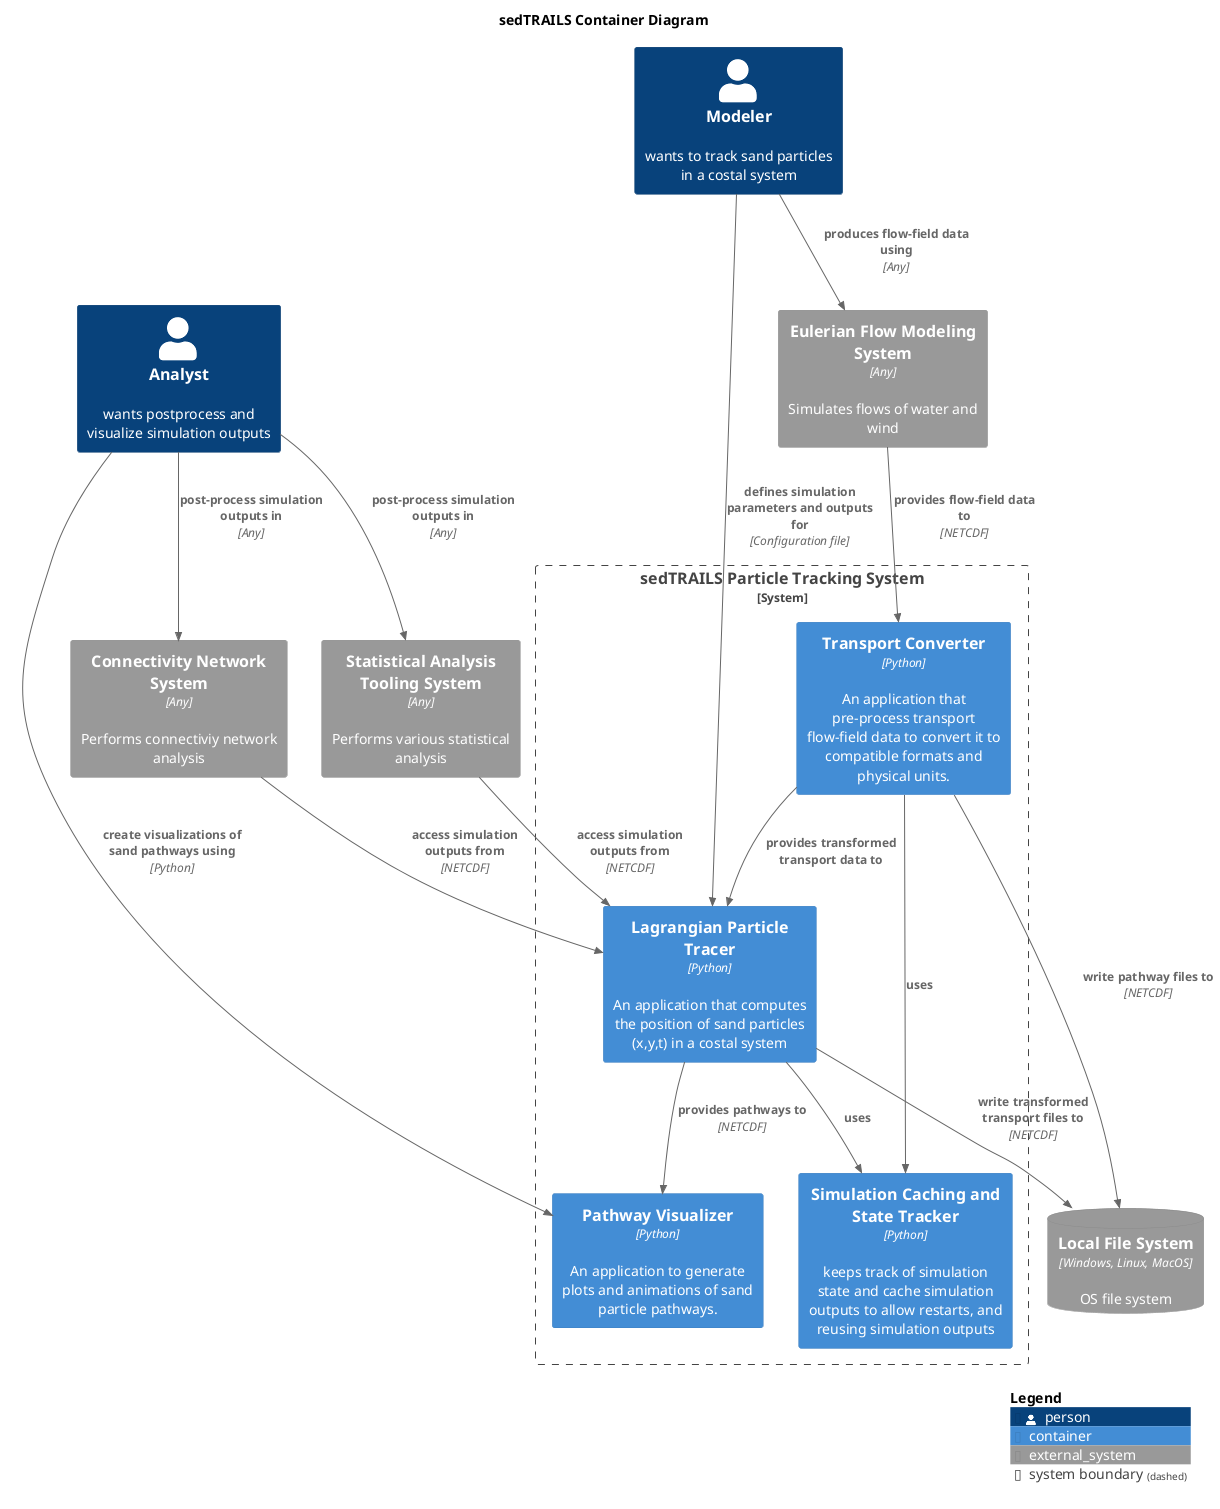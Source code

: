@startuml SedtrailContainer
!include <C4/C4_Container>

title sedTRAILS Container Diagram
' scale 2

' LAYOUT_LEFT_RIGHT()
' LAYOUT_LANDSCAPE()

Person(modeler, "Modeler", "wants to track sand particles in a costal system")
Person(analyst, "Analyst", "wants postprocess and visualize simulation outputs")

System_Boundary(sedtrailsSystem, "sedTRAILS Particle Tracking System"){ 
    Container(sedtrailsTracer, "Lagrangian Particle Tracer", "Python", "An application that computes the position of sand particles (x,y,t) in a costal system")
    Container(transportConverter, "Transport Converter", "Python", "An application that pre-process transport flow-field data to convert it to compatible formats and physical units.")
    Container(pathwayVisualizer, "Pathway Visualizer", "Python", "An application to generate plots and animations of sand particle pathways.")
    Container(cache, "Simulation Caching and State Tracker", "Python", "keeps track of simulation state and cache simulation outputs to allow restarts, and reusing simulation outputs")
    
    Rel(transportConverter, sedtrailsTracer, "provides transformed transport data to")
    Rel(sedtrailsTracer, pathwayVisualizer, "provides pathways to", "NETCDF")
    Rel(sedtrailsTracer, cache,  "uses")
    Rel(transportConverter, cache,  "uses")
}

System_Ext(flowSystem, "Eulerian Flow Modeling System", "Simulates flows of water and wind", $type="Any")
System_Ext(connectivityNetworkSys, "Connectivity Network System", "Performs connectiviy network analysis", $type="Any")
System_Ext(statisticsSys, "Statistical Analysis Tooling System", "Performs various statistical analysis", $type="Any")

SystemDb_Ext(fileSystem, "Local File System", "OS file system", $type="Windows, Linux, MacOS")
Rel(sedtrailsTracer, fileSystem, "write transformed transport files to", "NETCDF")
Rel(transportConverter, fileSystem, "write pathway files to", "NETCDF")

Rel(modeler, sedtrailsTracer, "defines simulation parameters and outputs for", "Configuration file")
Rel(connectivityNetworkSys, sedtrailsTracer, "access simulation outputs from", "NETCDF")
Rel(statisticsSys, sedtrailsTracer, "access simulation outputs from", "NETCDF")
Rel(analyst, pathwayVisualizer, "create visualizations of sand pathways using", "Python")
Rel(analyst, connectivityNetworkSys, "post-process simulation outputs in", "Any")
Rel(analyst, statisticsSys, "post-process simulation outputs in", "Any")

Rel(modeler, flowSystem, "produces flow-field data using", "Any")
Rel(flowSystem, transportConverter, "provides flow-field data to ", "NETCDF")


SHOW_LEGEND()
@enduml